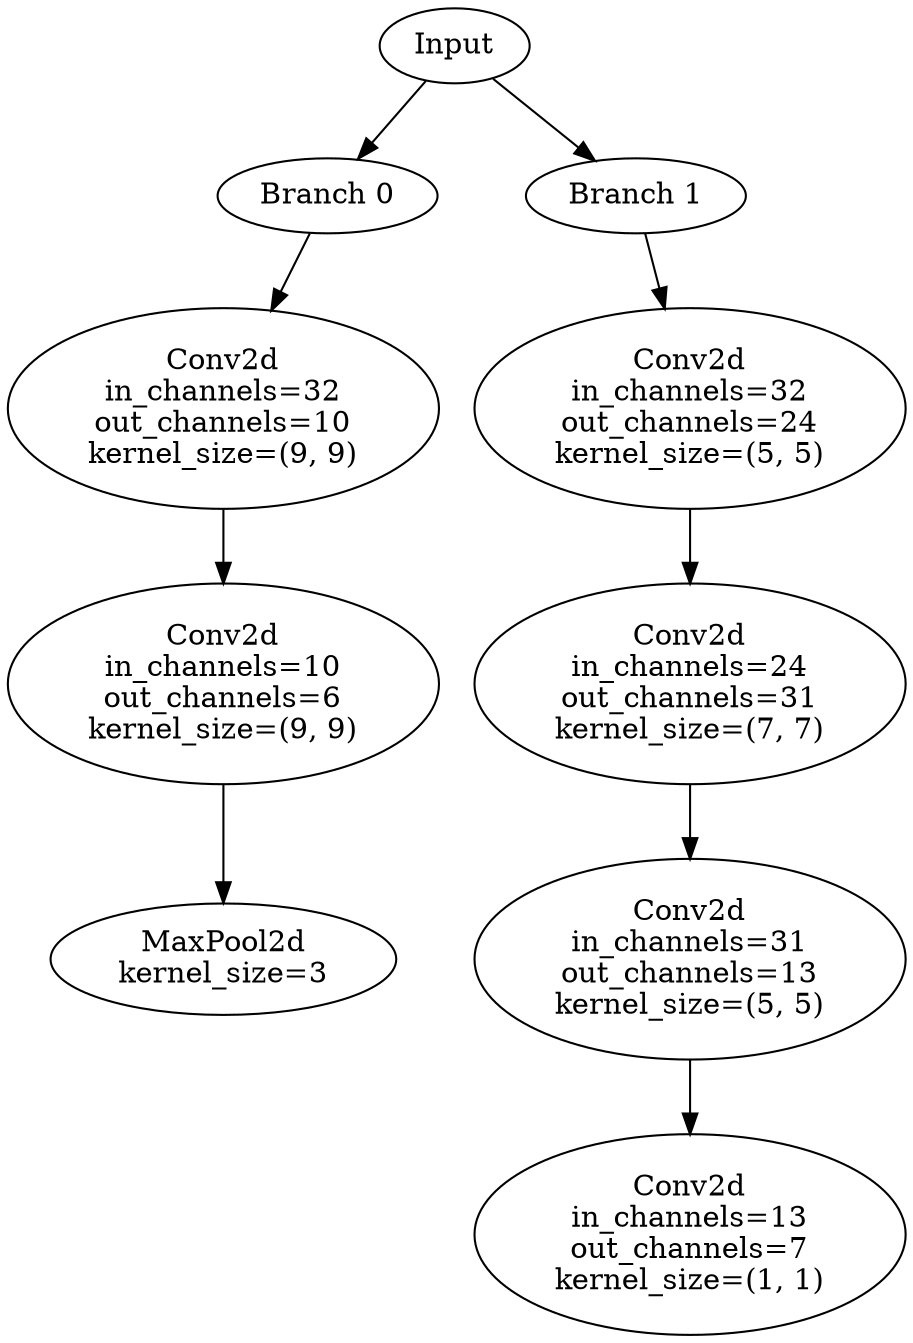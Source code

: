 // Inception Module - Coral 0
digraph {
	Input [label=Input]
	Branch_0 [label="Branch 0"]
	Input -> Branch_0
	Branch_0_Layer_0 [label="Conv2d
in_channels=32
out_channels=10
kernel_size=(9, 9)"]
	Branch_0 -> Branch_0_Layer_0
	Branch_0_Layer_1 [label="Conv2d
in_channels=10
out_channels=6
kernel_size=(9, 9)"]
	Branch_0_Layer_0 -> Branch_0_Layer_1
	Branch_0_Layer_2 [label="MaxPool2d
kernel_size=3"]
	Branch_0_Layer_1 -> Branch_0_Layer_2
	Branch_1 [label="Branch 1"]
	Input -> Branch_1
	Branch_1_Layer_0 [label="Conv2d
in_channels=32
out_channels=24
kernel_size=(5, 5)"]
	Branch_1 -> Branch_1_Layer_0
	Branch_1_Layer_1 [label="Conv2d
in_channels=24
out_channels=31
kernel_size=(7, 7)"]
	Branch_1_Layer_0 -> Branch_1_Layer_1
	Branch_1_Layer_2 [label="Conv2d
in_channels=31
out_channels=13
kernel_size=(5, 5)"]
	Branch_1_Layer_1 -> Branch_1_Layer_2
	Branch_1_Layer_3 [label="Conv2d
in_channels=13
out_channels=7
kernel_size=(1, 1)"]
	Branch_1_Layer_2 -> Branch_1_Layer_3
}

